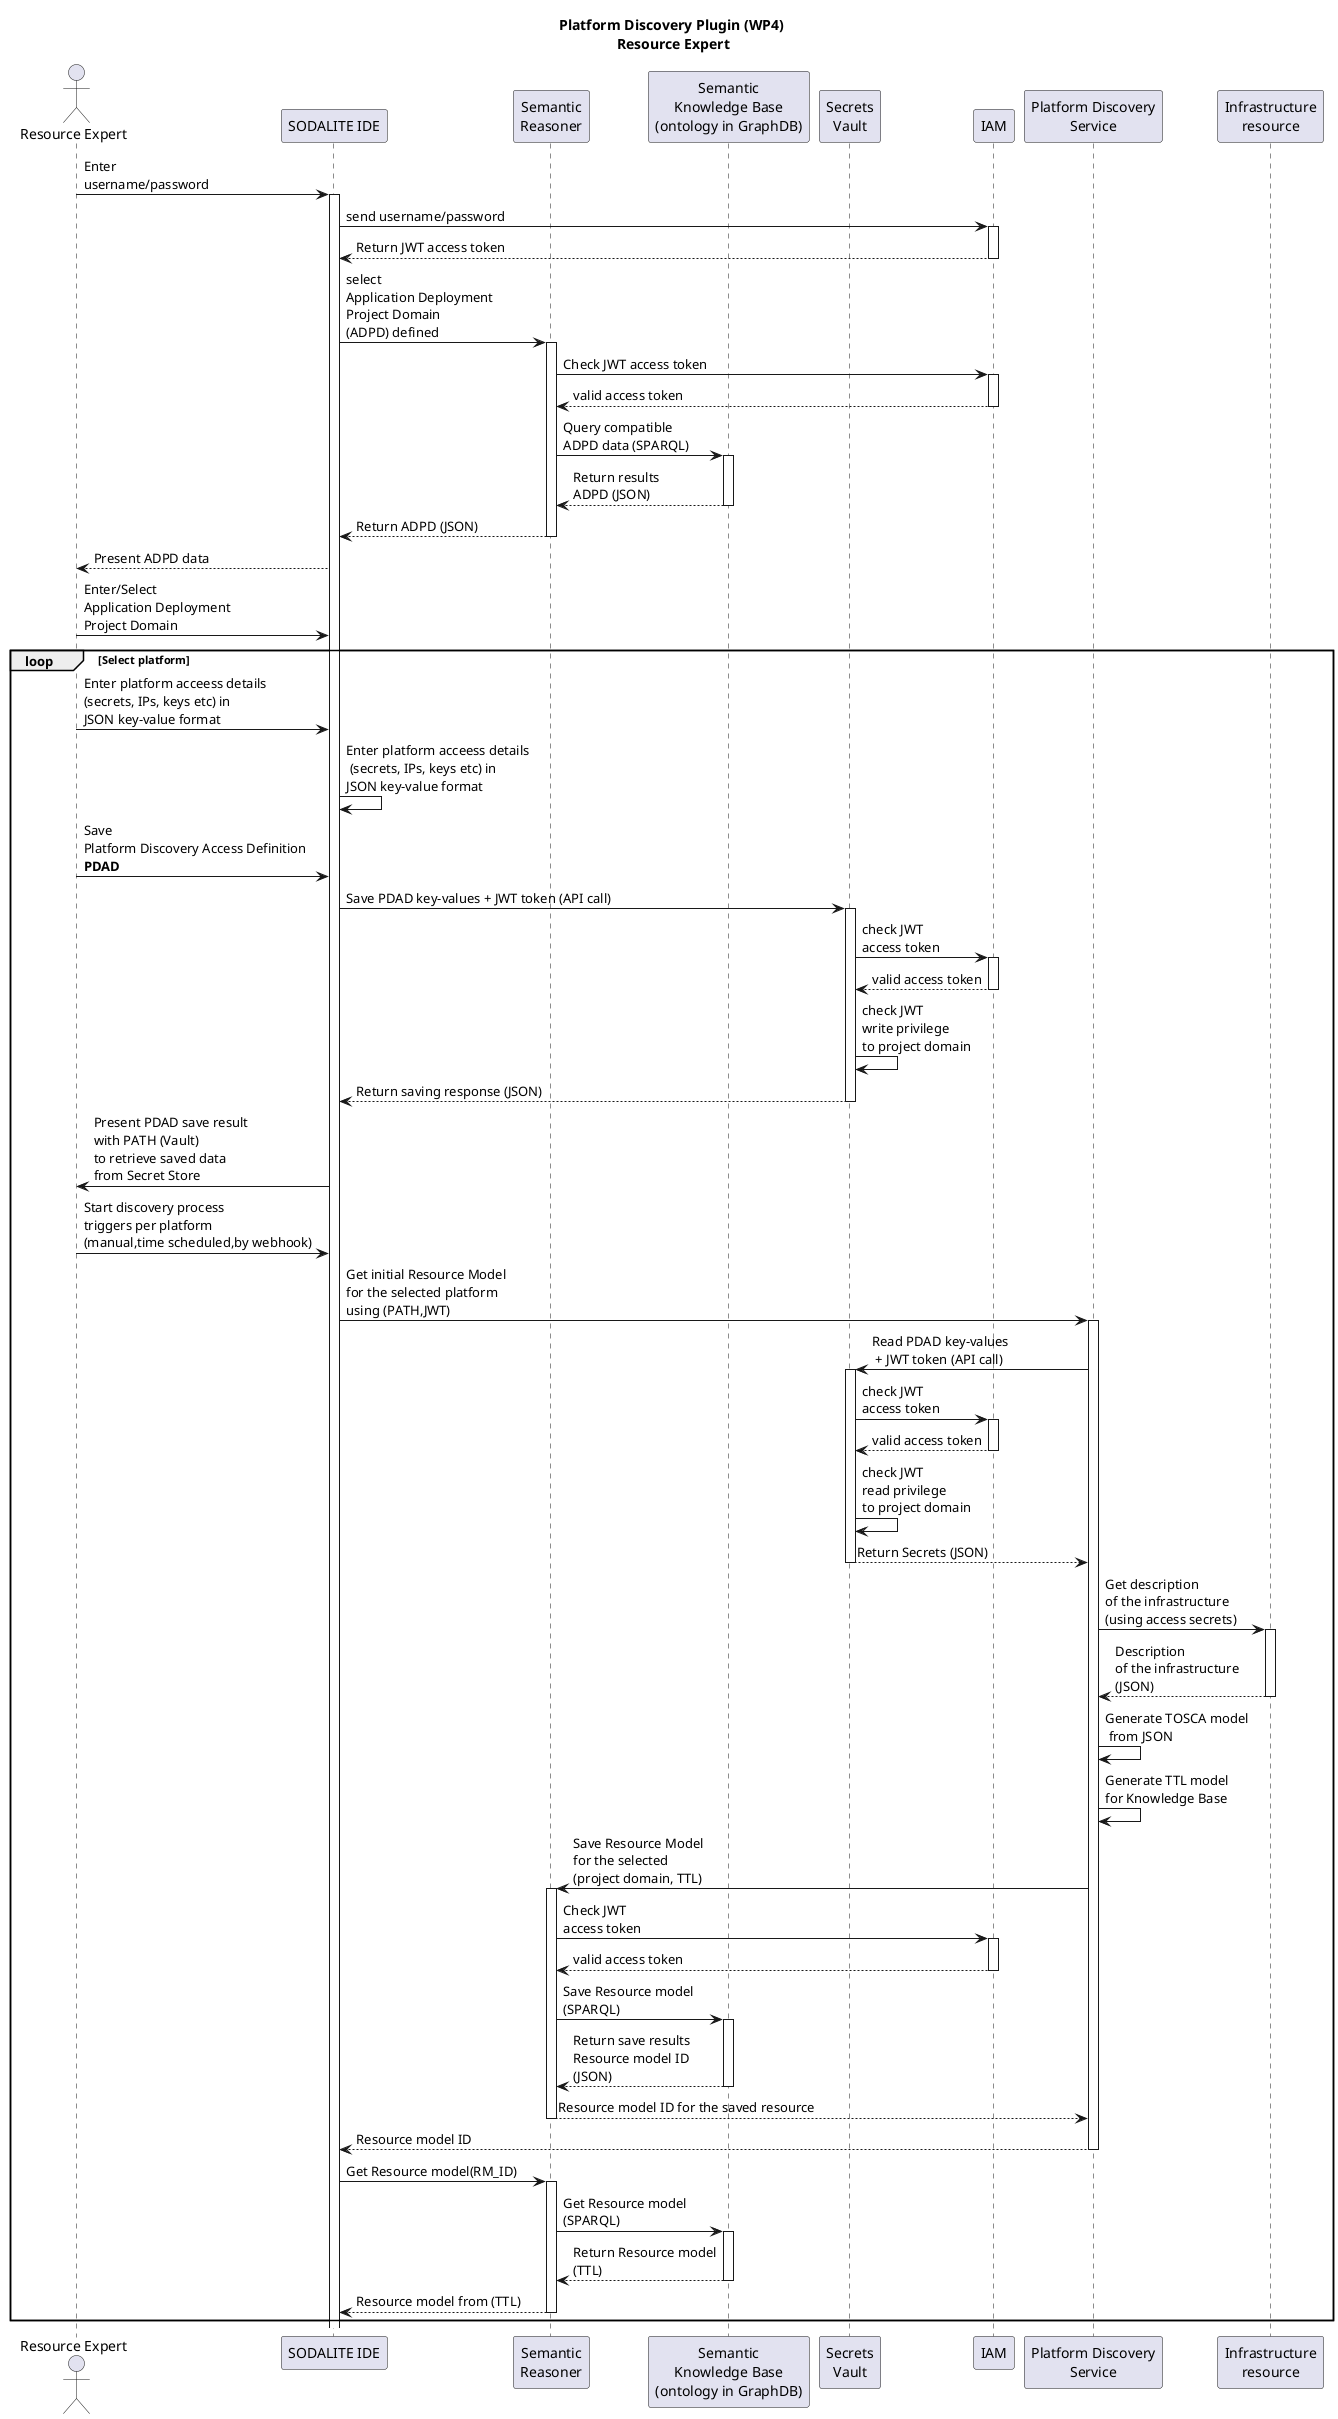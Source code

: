 @startuml

title Platform Discovery Plugin (WP4)\n Resource Expert

actor "Resource Expert" as re
participant "SODALITE IDE" as editor
participant "Semantic\nReasoner" as reasoner
participant "Semantic\nKnowledge Base\n(ontology in GraphDB)" as ontology
participant "Secrets\nVault" as secretstore
participant "IAM" as IAM
participant "Platform Discovery\nService" as PDS
participant "Infrastructure\nresource" as resource

re->editor: Enter\nusername/password 

activate editor
editor->IAM:  send username/password
activate IAM
IAM-->editor: Return JWT access token
deactivate IAM

editor->reasoner:  select\nApplication Deployment\nProject Domain\n(ADPD) defined
activate reasoner
reasoner->IAM: Check JWT access token
activate IAM
IAM-->reasoner: valid access token
deactivate IAM

reasoner->ontology: Query compatible\nADPD data (SPARQL)
activate ontology
ontology-->reasoner: Return results\nADPD (JSON)
deactivate ontology
reasoner-->editor: Return ADPD (JSON)
deactivate reasoner
editor-->re: Present ADPD data
re->editor: Enter/Select\nApplication Deployment\nProject Domain 

loop Select platform
    re->editor: Enter platform acceess details\n(secrets, IPs, keys etc) in\nJSON key-value format
    editor->editor: Enter platform acceess details\n (secrets, IPs, keys etc) in\nJSON key-value format
    'Save the data to secret store as a set of key-value entries (on a uniquiely defined namespace project/platform)
    re->editor: Save\nPlatform Discovery Access Definition\n<b>PDAD

    editor->secretstore: Save PDAD key-values + JWT token (API call)
    activate secretstore
    secretstore->IAM: check JWT\naccess token 
    activate IAM
    IAM-->secretstore: valid access token
    deactivate IAM
    secretstore->secretstore: check JWT\nwrite privilege\nto project domain
    secretstore-->editor: Return saving response (JSON)
    deactivate secretstore
    editor->re: Present PDAD save result\nwith PATH (Vault)\nto retrieve saved data\nfrom Secret Store

    re->editor: Start discovery process\ntriggers per platform\n(manual,time scheduled,by webhook)
    
    editor->PDS: Get initial Resource Model\nfor the selected platform\nusing (PATH,JWT)
    activate PDS
    PDS->secretstore: Read PDAD key-values\n + JWT token (API call)
    activate secretstore
    secretstore->IAM: check JWT\naccess token 
    activate IAM
    IAM-->secretstore: valid access token
    deactivate IAM
    secretstore->secretstore: check JWT\nread privilege\nto project domain
    secretstore-->PDS: Return Secrets (JSON)
    deactivate secretstore

    PDS->resource: Get description\nof the infrastructure\n(using access secrets)
    activate resource
    resource-->PDS: Description\nof the infrastructure\n(JSON)
    deactivate resource

    PDS->PDS: Generate TOSCA model\n from JSON
    PDS->PDS: Generate TTL model\nfor Knowledge Base
    
    PDS->reasoner: Save Resource Model\nfor the selected\n(project domain, TTL)

    activate reasoner
    reasoner->IAM: Check JWT\naccess token
    activate IAM
    IAM-->reasoner: valid access token
    deactivate IAM
    reasoner->ontology: Save Resource model\n(SPARQL)
    activate ontology
    ontology-->reasoner: Return save results\nResource model ID\n(JSON)
    deactivate ontology
    reasoner-->PDS: Resource model ID for the saved resource
    deactivate reasoner

    PDS-->editor: Resource model ID 
    deactivate PDS

    editor->reasoner: Get Resource model(RM_ID)
    activate reasoner

    reasoner->ontology: Get Resource model\n(SPARQL)
    activate ontology
    ontology-->reasoner: Return Resource model\n(TTL)
    deactivate ontology

    reasoner-->editor: Resource model from (TTL)
    deactivate reasoner
    deactivate PDS

end
@enduml
